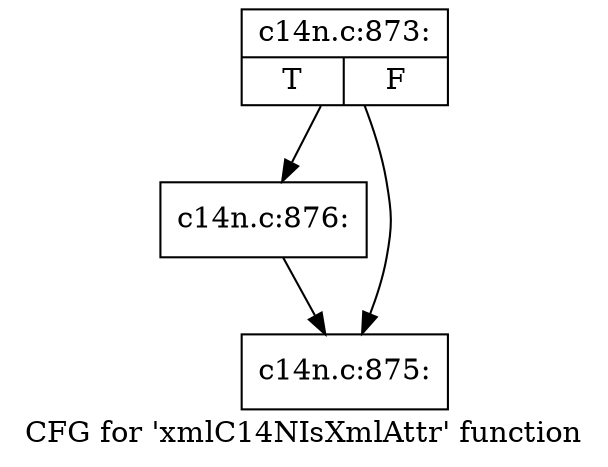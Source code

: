 digraph "CFG for 'xmlC14NIsXmlAttr' function" {
	label="CFG for 'xmlC14NIsXmlAttr' function";

	Node0x55fe83c6b4f0 [shape=record,label="{c14n.c:873:|{<s0>T|<s1>F}}"];
	Node0x55fe83c6b4f0 -> Node0x55fe83c6b070;
	Node0x55fe83c6b4f0 -> Node0x55fe83c6b020;
	Node0x55fe83c6b070 [shape=record,label="{c14n.c:876:}"];
	Node0x55fe83c6b070 -> Node0x55fe83c6b020;
	Node0x55fe83c6b020 [shape=record,label="{c14n.c:875:}"];
}
